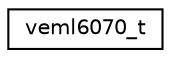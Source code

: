 digraph "Graphical Class Hierarchy"
{
 // LATEX_PDF_SIZE
  edge [fontname="Helvetica",fontsize="10",labelfontname="Helvetica",labelfontsize="10"];
  node [fontname="Helvetica",fontsize="10",shape=record];
  rankdir="LR";
  Node0 [label="veml6070_t",height=0.2,width=0.4,color="black", fillcolor="white", style="filled",URL="$structveml6070__t.html",tooltip="Device descriptor for the VEML6070 sensor."];
}
